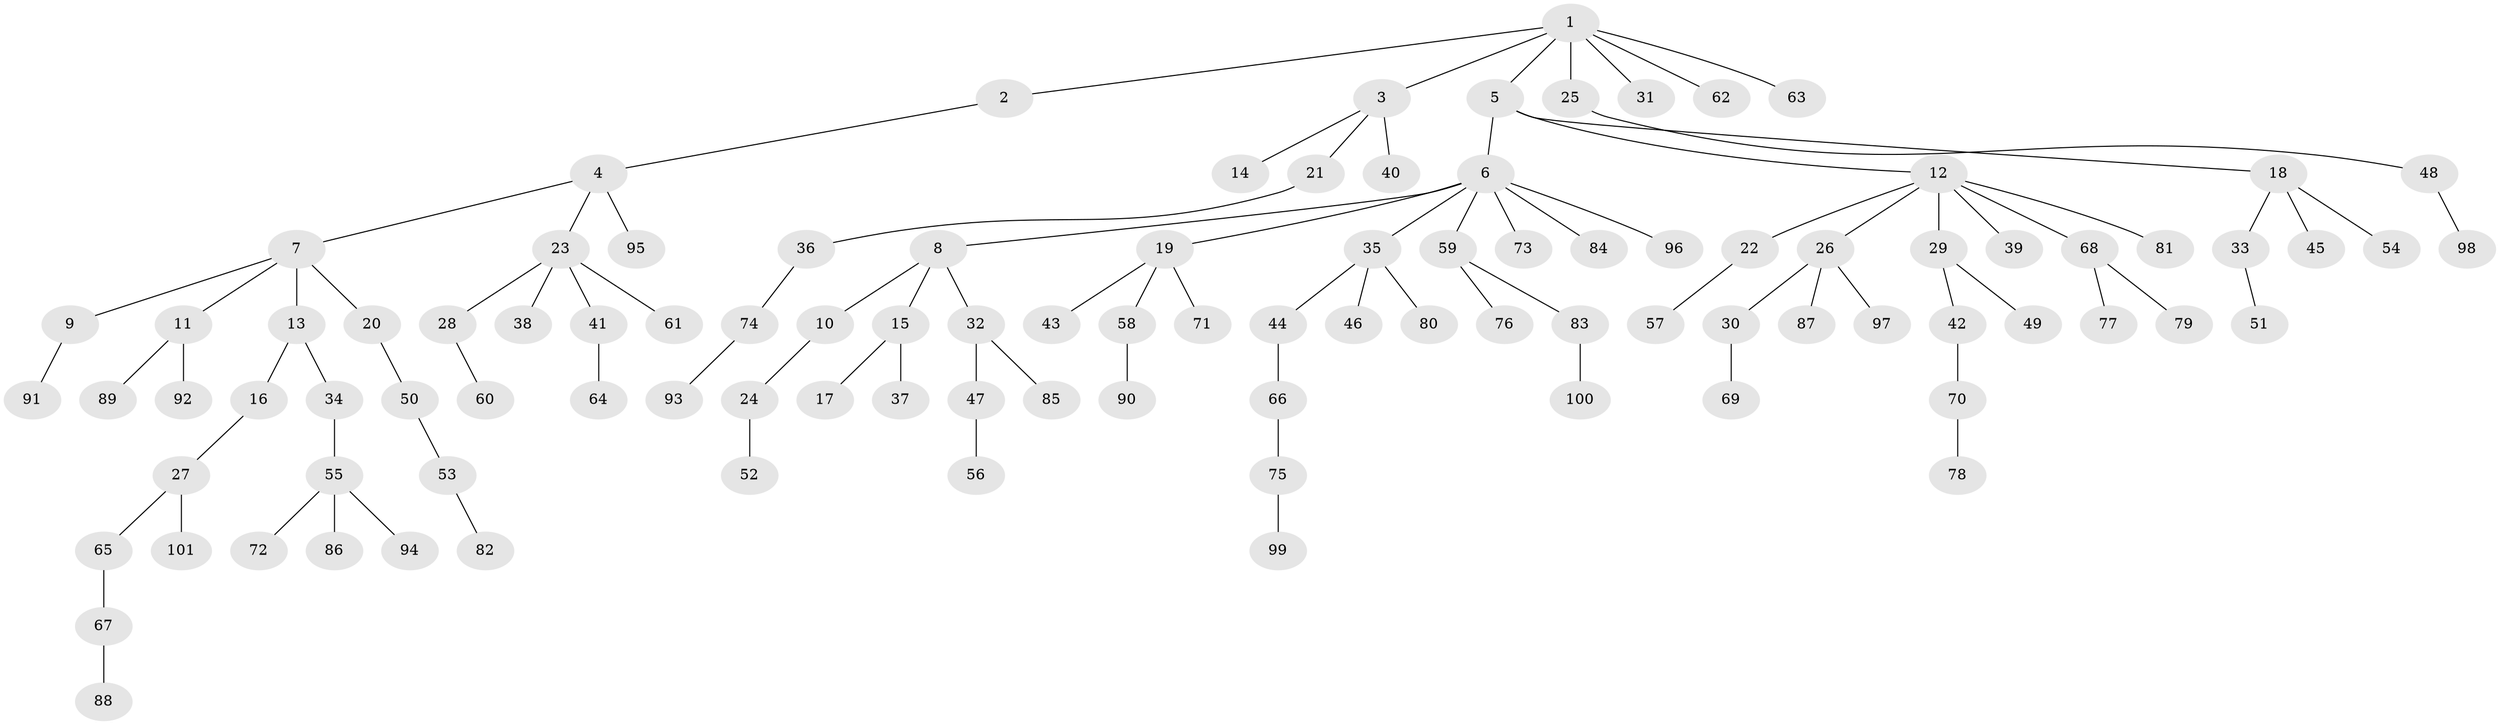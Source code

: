 // Generated by graph-tools (version 1.1) at 2025/02/03/09/25 03:02:30]
// undirected, 101 vertices, 100 edges
graph export_dot {
graph [start="1"]
  node [color=gray90,style=filled];
  1;
  2;
  3;
  4;
  5;
  6;
  7;
  8;
  9;
  10;
  11;
  12;
  13;
  14;
  15;
  16;
  17;
  18;
  19;
  20;
  21;
  22;
  23;
  24;
  25;
  26;
  27;
  28;
  29;
  30;
  31;
  32;
  33;
  34;
  35;
  36;
  37;
  38;
  39;
  40;
  41;
  42;
  43;
  44;
  45;
  46;
  47;
  48;
  49;
  50;
  51;
  52;
  53;
  54;
  55;
  56;
  57;
  58;
  59;
  60;
  61;
  62;
  63;
  64;
  65;
  66;
  67;
  68;
  69;
  70;
  71;
  72;
  73;
  74;
  75;
  76;
  77;
  78;
  79;
  80;
  81;
  82;
  83;
  84;
  85;
  86;
  87;
  88;
  89;
  90;
  91;
  92;
  93;
  94;
  95;
  96;
  97;
  98;
  99;
  100;
  101;
  1 -- 2;
  1 -- 3;
  1 -- 5;
  1 -- 25;
  1 -- 31;
  1 -- 62;
  1 -- 63;
  2 -- 4;
  3 -- 14;
  3 -- 21;
  3 -- 40;
  4 -- 7;
  4 -- 23;
  4 -- 95;
  5 -- 6;
  5 -- 12;
  5 -- 18;
  6 -- 8;
  6 -- 19;
  6 -- 35;
  6 -- 59;
  6 -- 73;
  6 -- 84;
  6 -- 96;
  7 -- 9;
  7 -- 11;
  7 -- 13;
  7 -- 20;
  8 -- 10;
  8 -- 15;
  8 -- 32;
  9 -- 91;
  10 -- 24;
  11 -- 89;
  11 -- 92;
  12 -- 22;
  12 -- 26;
  12 -- 29;
  12 -- 39;
  12 -- 68;
  12 -- 81;
  13 -- 16;
  13 -- 34;
  15 -- 17;
  15 -- 37;
  16 -- 27;
  18 -- 33;
  18 -- 45;
  18 -- 54;
  19 -- 43;
  19 -- 58;
  19 -- 71;
  20 -- 50;
  21 -- 36;
  22 -- 57;
  23 -- 28;
  23 -- 38;
  23 -- 41;
  23 -- 61;
  24 -- 52;
  25 -- 48;
  26 -- 30;
  26 -- 87;
  26 -- 97;
  27 -- 65;
  27 -- 101;
  28 -- 60;
  29 -- 42;
  29 -- 49;
  30 -- 69;
  32 -- 47;
  32 -- 85;
  33 -- 51;
  34 -- 55;
  35 -- 44;
  35 -- 46;
  35 -- 80;
  36 -- 74;
  41 -- 64;
  42 -- 70;
  44 -- 66;
  47 -- 56;
  48 -- 98;
  50 -- 53;
  53 -- 82;
  55 -- 72;
  55 -- 86;
  55 -- 94;
  58 -- 90;
  59 -- 76;
  59 -- 83;
  65 -- 67;
  66 -- 75;
  67 -- 88;
  68 -- 77;
  68 -- 79;
  70 -- 78;
  74 -- 93;
  75 -- 99;
  83 -- 100;
}
